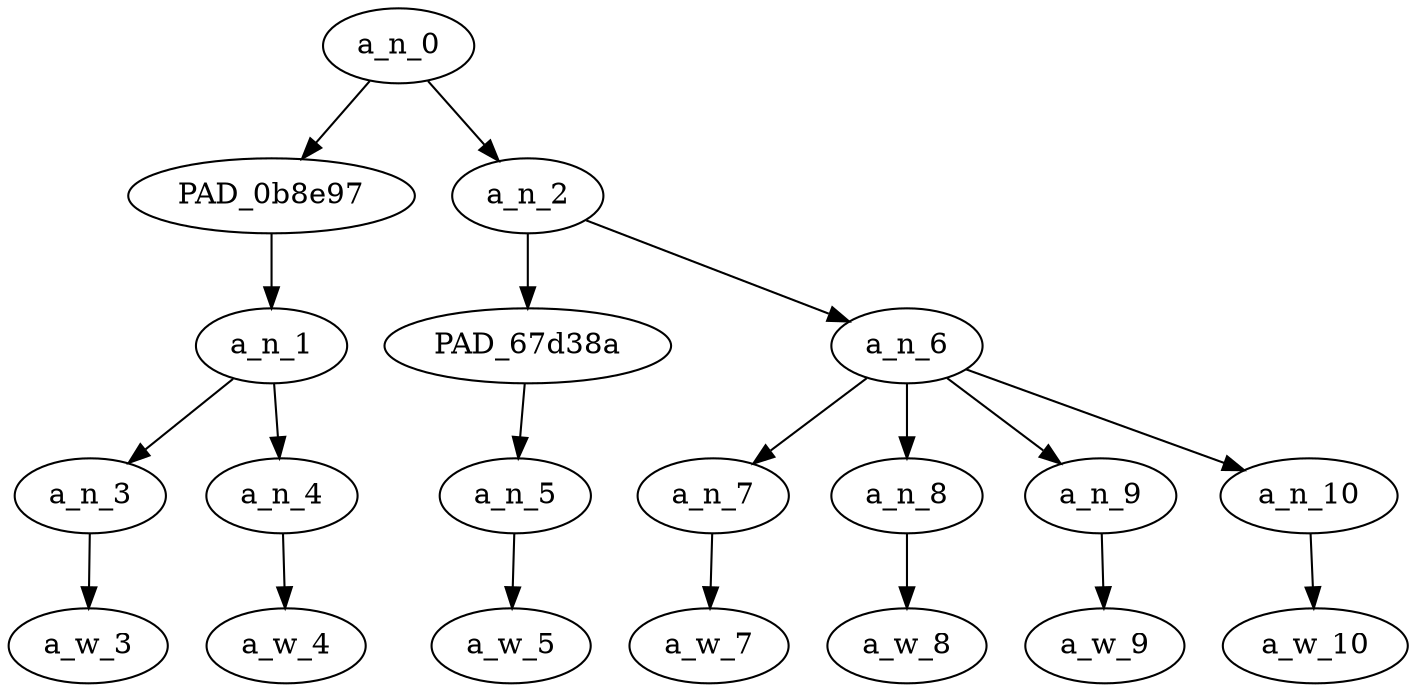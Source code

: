 strict digraph "" {
	a_n_0	[div_dir=1,
		index=0,
		level=4,
		pos="1.875,4!",
		text_span="[0, 1, 2, 3, 4, 5, 6]",
		value=0.99999999];
	PAD_0b8e97	[div_dir=-1,
		index=0,
		level=3,
		pos="0.5,3!",
		text_span="[0, 1]",
		value=0.12213335];
	a_n_0 -> PAD_0b8e97;
	a_n_2	[div_dir=1,
		index=1,
		level=3,
		pos="3.25,3!",
		text_span="[2, 3, 4, 5, 6]",
		value=0.87603495];
	a_n_0 -> a_n_2;
	a_n_1	[div_dir=-1,
		index=0,
		level=2,
		pos="0.5,2!",
		text_span="[0, 1]",
		value=0.12213335];
	PAD_0b8e97 -> a_n_1;
	a_n_3	[div_dir=-1,
		index=0,
		level=1,
		pos="0.0,1!",
		text_span="[0]",
		value=0.06063613];
	a_n_1 -> a_n_3;
	a_n_4	[div_dir=-1,
		index=1,
		level=1,
		pos="1.0,1!",
		text_span="[1]",
		value=0.06144592];
	a_n_1 -> a_n_4;
	a_w_3	[div_dir=0,
		index=0,
		level=0,
		pos="0,0!",
		text_span="[0]",
		value=on];
	a_n_3 -> a_w_3;
	a_w_4	[div_dir=0,
		index=1,
		level=0,
		pos="1,0!",
		text_span="[1]",
		value=point];
	a_n_4 -> a_w_4;
	PAD_67d38a	[div_dir=-1,
		index=1,
		level=2,
		pos="2.0,2!",
		text_span="[2]",
		value=0.06733115];
	a_n_2 -> PAD_67d38a;
	a_n_6	[div_dir=1,
		index=2,
		level=2,
		pos="4.5,2!",
		text_span="[3, 4, 5, 6]",
		value=0.80663230];
	a_n_2 -> a_n_6;
	a_n_5	[div_dir=-1,
		index=2,
		level=1,
		pos="2.0,1!",
		text_span="[2]",
		value=0.06733115];
	PAD_67d38a -> a_n_5;
	a_w_5	[div_dir=0,
		index=2,
		level=0,
		pos="2,0!",
		text_span="[2]",
		value=it];
	a_n_5 -> a_w_5;
	a_n_7	[div_dir=1,
		index=3,
		level=1,
		pos="3.0,1!",
		text_span="[3]",
		value=0.10906667];
	a_n_6 -> a_n_7;
	a_n_8	[div_dir=1,
		index=4,
		level=1,
		pos="4.0,1!",
		text_span="[4]",
		value=0.40629872];
	a_n_6 -> a_n_8;
	a_n_9	[div_dir=1,
		index=5,
		level=1,
		pos="5.0,1!",
		text_span="[5]",
		value=0.22099212];
	a_n_6 -> a_n_9;
	a_n_10	[div_dir=1,
		index=6,
		level=1,
		pos="6.0,1!",
		text_span="[6]",
		value=0.06800896];
	a_n_6 -> a_n_10;
	a_w_7	[div_dir=0,
		index=3,
		level=0,
		pos="3,0!",
		text_span="[3]",
		value=all];
	a_n_7 -> a_w_7;
	a_w_8	[div_dir=0,
		index=4,
		level=0,
		pos="4,0!",
		text_span="[4]",
		value=kike];
	a_n_8 -> a_w_8;
	a_w_9	[div_dir=0,
		index=5,
		level=0,
		pos="5,0!",
		text_span="[5]",
		value=mercinary];
	a_n_9 -> a_w_9;
	a_w_10	[div_dir=0,
		index=6,
		level=0,
		pos="6,0!",
		text_span="[6]",
		value=work];
	a_n_10 -> a_w_10;
}
